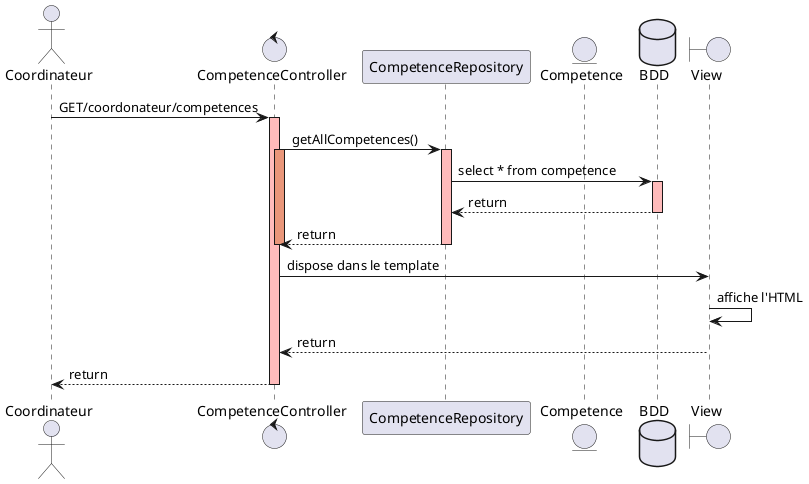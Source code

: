 @startuml

actor Coordinateur
control "CompetenceController" as DC
participant "CompetenceRepository" as CR
entity "Competence" as C
database "BDD" as BDD
boundary "View" as V

Coordinateur -> DC: GET/coordonateur/competences
activate DC #FFBBBB

DC -> CR: getAllCompetences()
activate DC #DarkSalmon
activate CR #FFBBBB

CR -> BDD: select * from competence
activate BDD #FFBBBB
BDD --> CR: return
deactivate BDD

CR --> DC: return
deactivate DC
deactivate CR

DC -> V: dispose dans le template
V -> V: affiche l'HTML
V --> DC: return

DC --> Coordinateur: return
deactivate DC
@enduml